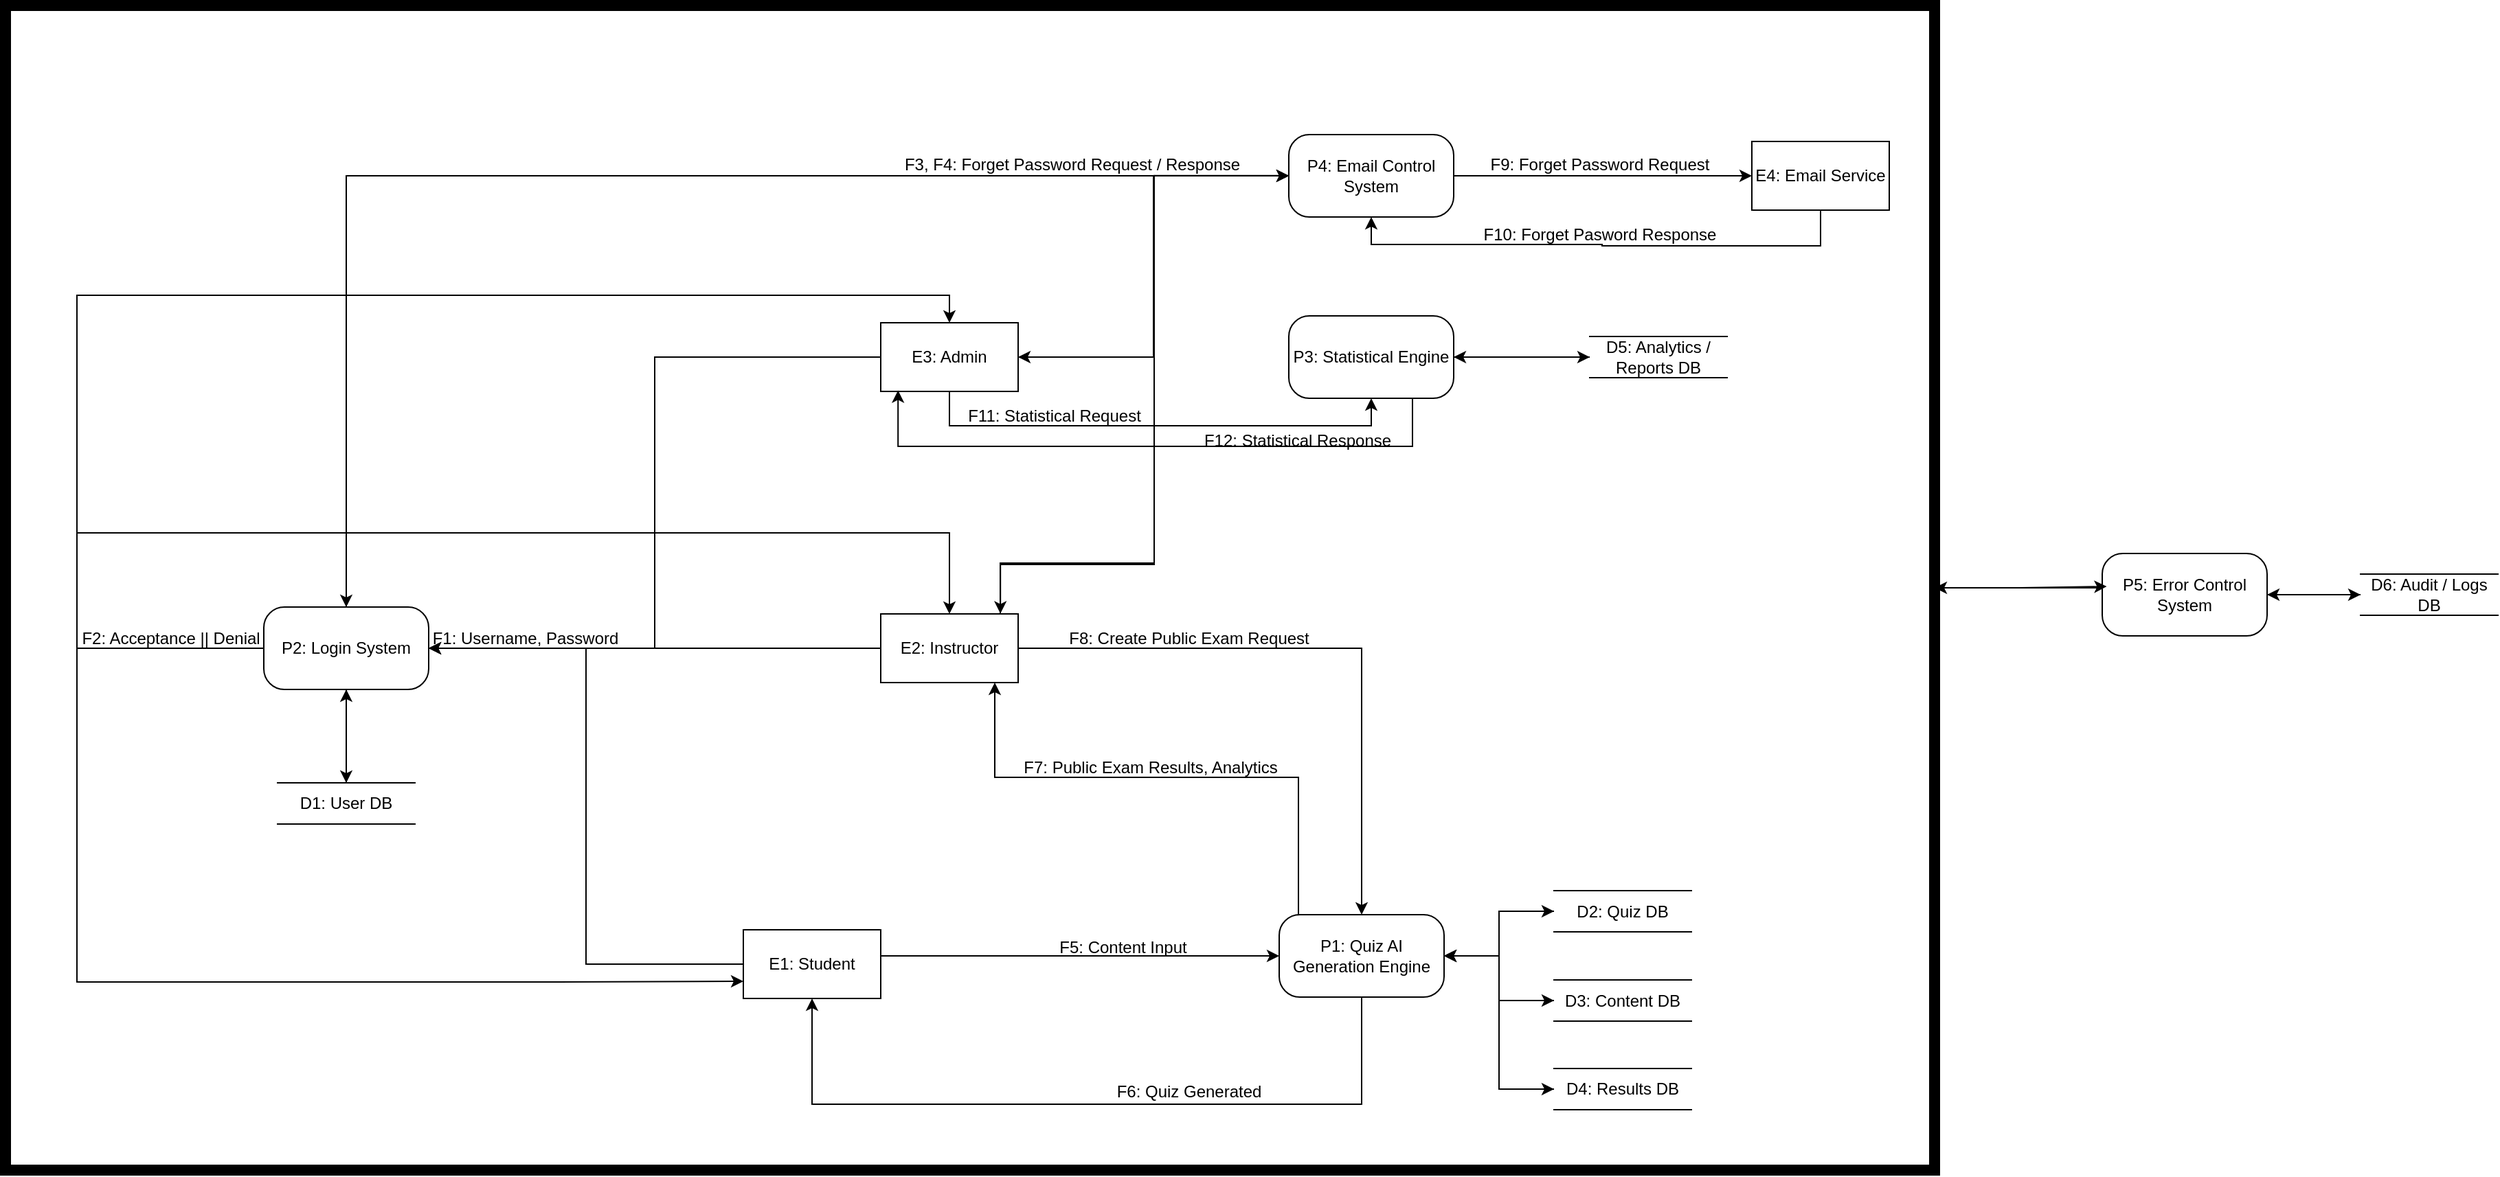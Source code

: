 <mxfile version="28.1.1">
  <diagram name="Page-1" id="53Vz7V2WIvHEj85jYSwh">
    <mxGraphModel dx="-426" dy="1060" grid="0" gridSize="10" guides="1" tooltips="1" connect="1" arrows="1" fold="1" page="0" pageScale="1" pageWidth="850" pageHeight="1100" background="light-dark(#ffffff, #828282)" math="0" shadow="0">
      <root>
        <mxCell id="0" />
        <mxCell id="1" parent="0" />
        <mxCell id="efHVlVSdLSlHBytCSXO4-125" style="edgeStyle=orthogonalEdgeStyle;rounded=0;orthogonalLoop=1;jettySize=auto;html=1;entryX=0;entryY=0.5;entryDx=0;entryDy=0;" edge="1" parent="1" source="efHVlVSdLSlHBytCSXO4-116" target="efHVlVSdLSlHBytCSXO4-120">
          <mxGeometry relative="1" as="geometry">
            <Array as="points">
              <mxPoint x="4408" y="1203" />
            </Array>
          </mxGeometry>
        </mxCell>
        <mxCell id="efHVlVSdLSlHBytCSXO4-149" style="edgeStyle=orthogonalEdgeStyle;rounded=0;orthogonalLoop=1;jettySize=auto;html=1;entryX=1;entryY=0.5;entryDx=0;entryDy=0;" edge="1" parent="1" source="efHVlVSdLSlHBytCSXO4-116" target="efHVlVSdLSlHBytCSXO4-121">
          <mxGeometry relative="1" as="geometry" />
        </mxCell>
        <mxCell id="efHVlVSdLSlHBytCSXO4-116" value="E1: Student" style="html=1;dashed=0;whiteSpace=wrap;" vertex="1" parent="1">
          <mxGeometry x="4235" y="1184" width="100" height="50" as="geometry" />
        </mxCell>
        <mxCell id="efHVlVSdLSlHBytCSXO4-139" style="edgeStyle=orthogonalEdgeStyle;rounded=0;orthogonalLoop=1;jettySize=auto;html=1;" edge="1" parent="1" source="efHVlVSdLSlHBytCSXO4-117" target="efHVlVSdLSlHBytCSXO4-120">
          <mxGeometry relative="1" as="geometry" />
        </mxCell>
        <mxCell id="efHVlVSdLSlHBytCSXO4-147" style="edgeStyle=orthogonalEdgeStyle;rounded=0;orthogonalLoop=1;jettySize=auto;html=1;" edge="1" parent="1" source="efHVlVSdLSlHBytCSXO4-117" target="efHVlVSdLSlHBytCSXO4-121">
          <mxGeometry relative="1" as="geometry" />
        </mxCell>
        <mxCell id="efHVlVSdLSlHBytCSXO4-159" style="edgeStyle=orthogonalEdgeStyle;rounded=0;orthogonalLoop=1;jettySize=auto;html=1;entryX=0;entryY=0.5;entryDx=0;entryDy=0;exitX=0.85;exitY=0.028;exitDx=0;exitDy=0;exitPerimeter=0;" edge="1" parent="1" source="efHVlVSdLSlHBytCSXO4-117" target="efHVlVSdLSlHBytCSXO4-122">
          <mxGeometry relative="1" as="geometry">
            <mxPoint x="4400" y="943" as="sourcePoint" />
            <Array as="points">
              <mxPoint x="4422" y="955" />
              <mxPoint x="4422" y="917" />
              <mxPoint x="4534" y="917" />
              <mxPoint x="4534" y="635" />
            </Array>
          </mxGeometry>
        </mxCell>
        <mxCell id="efHVlVSdLSlHBytCSXO4-117" value="E2: Instructor" style="html=1;dashed=0;whiteSpace=wrap;" vertex="1" parent="1">
          <mxGeometry x="4335" y="954" width="100" height="50" as="geometry" />
        </mxCell>
        <mxCell id="efHVlVSdLSlHBytCSXO4-148" style="edgeStyle=orthogonalEdgeStyle;rounded=0;orthogonalLoop=1;jettySize=auto;html=1;entryX=1;entryY=0.5;entryDx=0;entryDy=0;" edge="1" parent="1" source="efHVlVSdLSlHBytCSXO4-118" target="efHVlVSdLSlHBytCSXO4-121">
          <mxGeometry relative="1" as="geometry" />
        </mxCell>
        <mxCell id="efHVlVSdLSlHBytCSXO4-158" style="edgeStyle=orthogonalEdgeStyle;rounded=0;orthogonalLoop=1;jettySize=auto;html=1;entryX=0;entryY=0.5;entryDx=0;entryDy=0;" edge="1" parent="1" source="efHVlVSdLSlHBytCSXO4-118" target="efHVlVSdLSlHBytCSXO4-122">
          <mxGeometry relative="1" as="geometry" />
        </mxCell>
        <mxCell id="efHVlVSdLSlHBytCSXO4-170" style="edgeStyle=orthogonalEdgeStyle;rounded=0;orthogonalLoop=1;jettySize=auto;html=1;entryX=0.5;entryY=1;entryDx=0;entryDy=0;" edge="1" parent="1" source="efHVlVSdLSlHBytCSXO4-118" target="efHVlVSdLSlHBytCSXO4-123">
          <mxGeometry relative="1" as="geometry">
            <Array as="points">
              <mxPoint x="4385" y="817" />
              <mxPoint x="4692" y="817" />
            </Array>
          </mxGeometry>
        </mxCell>
        <mxCell id="efHVlVSdLSlHBytCSXO4-118" value="E3: Admin" style="html=1;dashed=0;whiteSpace=wrap;" vertex="1" parent="1">
          <mxGeometry x="4335" y="742" width="100" height="50" as="geometry" />
        </mxCell>
        <mxCell id="efHVlVSdLSlHBytCSXO4-167" style="edgeStyle=orthogonalEdgeStyle;rounded=0;orthogonalLoop=1;jettySize=auto;html=1;entryX=0.5;entryY=1;entryDx=0;entryDy=0;" edge="1" parent="1" source="efHVlVSdLSlHBytCSXO4-119" target="efHVlVSdLSlHBytCSXO4-122">
          <mxGeometry relative="1" as="geometry">
            <Array as="points">
              <mxPoint x="5019" y="686" />
              <mxPoint x="4860" y="686" />
              <mxPoint x="4692" y="685" />
            </Array>
          </mxGeometry>
        </mxCell>
        <mxCell id="efHVlVSdLSlHBytCSXO4-119" value="E4: Email Service" style="html=1;dashed=0;whiteSpace=wrap;" vertex="1" parent="1">
          <mxGeometry x="4969" y="610" width="100" height="50" as="geometry" />
        </mxCell>
        <mxCell id="efHVlVSdLSlHBytCSXO4-133" style="edgeStyle=orthogonalEdgeStyle;rounded=0;orthogonalLoop=1;jettySize=auto;html=1;entryX=0.5;entryY=1;entryDx=0;entryDy=0;" edge="1" parent="1" source="efHVlVSdLSlHBytCSXO4-120" target="efHVlVSdLSlHBytCSXO4-116">
          <mxGeometry relative="1" as="geometry">
            <Array as="points">
              <mxPoint x="4685" y="1311" />
              <mxPoint x="4285" y="1311" />
            </Array>
          </mxGeometry>
        </mxCell>
        <mxCell id="efHVlVSdLSlHBytCSXO4-184" style="edgeStyle=orthogonalEdgeStyle;rounded=0;orthogonalLoop=1;jettySize=auto;html=1;" edge="1" parent="1" source="efHVlVSdLSlHBytCSXO4-120" target="efHVlVSdLSlHBytCSXO4-175">
          <mxGeometry relative="1" as="geometry" />
        </mxCell>
        <mxCell id="efHVlVSdLSlHBytCSXO4-186" style="edgeStyle=orthogonalEdgeStyle;rounded=0;orthogonalLoop=1;jettySize=auto;html=1;" edge="1" parent="1" source="efHVlVSdLSlHBytCSXO4-120" target="efHVlVSdLSlHBytCSXO4-176">
          <mxGeometry relative="1" as="geometry" />
        </mxCell>
        <mxCell id="efHVlVSdLSlHBytCSXO4-189" style="edgeStyle=orthogonalEdgeStyle;rounded=0;orthogonalLoop=1;jettySize=auto;html=1;entryX=0;entryY=0.5;entryDx=0;entryDy=0;" edge="1" parent="1" source="efHVlVSdLSlHBytCSXO4-120" target="efHVlVSdLSlHBytCSXO4-177">
          <mxGeometry relative="1" as="geometry" />
        </mxCell>
        <mxCell id="efHVlVSdLSlHBytCSXO4-120" value="P1: Quiz AI Generation Engine" style="rounded=1;whiteSpace=wrap;html=1;arcSize=25;" vertex="1" parent="1">
          <mxGeometry x="4625" y="1173" width="120" height="60" as="geometry" />
        </mxCell>
        <mxCell id="efHVlVSdLSlHBytCSXO4-152" style="edgeStyle=orthogonalEdgeStyle;rounded=0;orthogonalLoop=1;jettySize=auto;html=1;entryX=0.5;entryY=0;entryDx=0;entryDy=0;" edge="1" parent="1" source="efHVlVSdLSlHBytCSXO4-121" target="efHVlVSdLSlHBytCSXO4-118">
          <mxGeometry relative="1" as="geometry">
            <Array as="points">
              <mxPoint x="3750" y="979" />
              <mxPoint x="3750" y="722" />
              <mxPoint x="4385" y="722" />
            </Array>
          </mxGeometry>
        </mxCell>
        <mxCell id="efHVlVSdLSlHBytCSXO4-153" style="edgeStyle=orthogonalEdgeStyle;rounded=0;orthogonalLoop=1;jettySize=auto;html=1;entryX=0;entryY=0.75;entryDx=0;entryDy=0;" edge="1" parent="1" source="efHVlVSdLSlHBytCSXO4-121" target="efHVlVSdLSlHBytCSXO4-116">
          <mxGeometry relative="1" as="geometry">
            <Array as="points">
              <mxPoint x="3750" y="979" />
              <mxPoint x="3750" y="1222" />
              <mxPoint x="4100" y="1222" />
            </Array>
          </mxGeometry>
        </mxCell>
        <mxCell id="efHVlVSdLSlHBytCSXO4-154" style="edgeStyle=orthogonalEdgeStyle;rounded=0;orthogonalLoop=1;jettySize=auto;html=1;entryX=0.5;entryY=0;entryDx=0;entryDy=0;" edge="1" parent="1" source="efHVlVSdLSlHBytCSXO4-121" target="efHVlVSdLSlHBytCSXO4-117">
          <mxGeometry relative="1" as="geometry">
            <Array as="points">
              <mxPoint x="3750" y="979" />
              <mxPoint x="3750" y="895" />
              <mxPoint x="4385" y="895" />
            </Array>
          </mxGeometry>
        </mxCell>
        <mxCell id="efHVlVSdLSlHBytCSXO4-157" style="edgeStyle=orthogonalEdgeStyle;rounded=0;orthogonalLoop=1;jettySize=auto;html=1;entryX=0;entryY=0.5;entryDx=0;entryDy=0;" edge="1" parent="1" source="efHVlVSdLSlHBytCSXO4-121" target="efHVlVSdLSlHBytCSXO4-122">
          <mxGeometry relative="1" as="geometry">
            <Array as="points">
              <mxPoint x="3946" y="635" />
            </Array>
          </mxGeometry>
        </mxCell>
        <mxCell id="efHVlVSdLSlHBytCSXO4-182" style="edgeStyle=orthogonalEdgeStyle;rounded=0;orthogonalLoop=1;jettySize=auto;html=1;entryX=0.5;entryY=0;entryDx=0;entryDy=0;" edge="1" parent="1" source="efHVlVSdLSlHBytCSXO4-121" target="efHVlVSdLSlHBytCSXO4-174">
          <mxGeometry relative="1" as="geometry" />
        </mxCell>
        <mxCell id="efHVlVSdLSlHBytCSXO4-121" value="P2: Login System" style="rounded=1;whiteSpace=wrap;html=1;arcSize=25;" vertex="1" parent="1">
          <mxGeometry x="3886" y="949" width="120" height="60" as="geometry" />
        </mxCell>
        <mxCell id="efHVlVSdLSlHBytCSXO4-162" style="edgeStyle=orthogonalEdgeStyle;rounded=0;orthogonalLoop=1;jettySize=auto;html=1;" edge="1" parent="1" source="efHVlVSdLSlHBytCSXO4-122" target="efHVlVSdLSlHBytCSXO4-121">
          <mxGeometry relative="1" as="geometry" />
        </mxCell>
        <mxCell id="efHVlVSdLSlHBytCSXO4-163" style="edgeStyle=orthogonalEdgeStyle;rounded=0;orthogonalLoop=1;jettySize=auto;html=1;entryX=1;entryY=0.5;entryDx=0;entryDy=0;" edge="1" parent="1" source="efHVlVSdLSlHBytCSXO4-122" target="efHVlVSdLSlHBytCSXO4-118">
          <mxGeometry relative="1" as="geometry" />
        </mxCell>
        <mxCell id="efHVlVSdLSlHBytCSXO4-164" style="edgeStyle=orthogonalEdgeStyle;rounded=0;orthogonalLoop=1;jettySize=auto;html=1;entryX=0.871;entryY=-0.004;entryDx=0;entryDy=0;entryPerimeter=0;" edge="1" parent="1" target="efHVlVSdLSlHBytCSXO4-117">
          <mxGeometry relative="1" as="geometry">
            <mxPoint x="4647" y="634.85" as="sourcePoint" />
            <mxPoint x="4422.6" y="954.0" as="targetPoint" />
            <Array as="points">
              <mxPoint x="4534" y="635" />
              <mxPoint x="4534" y="918" />
              <mxPoint x="4422" y="918" />
            </Array>
          </mxGeometry>
        </mxCell>
        <mxCell id="efHVlVSdLSlHBytCSXO4-166" style="edgeStyle=orthogonalEdgeStyle;rounded=0;orthogonalLoop=1;jettySize=auto;html=1;" edge="1" parent="1" source="efHVlVSdLSlHBytCSXO4-122" target="efHVlVSdLSlHBytCSXO4-119">
          <mxGeometry relative="1" as="geometry" />
        </mxCell>
        <mxCell id="efHVlVSdLSlHBytCSXO4-122" value="P4: Email Control System" style="rounded=1;whiteSpace=wrap;html=1;arcSize=25;" vertex="1" parent="1">
          <mxGeometry x="4632" y="605" width="120" height="60" as="geometry" />
        </mxCell>
        <mxCell id="efHVlVSdLSlHBytCSXO4-191" style="edgeStyle=orthogonalEdgeStyle;rounded=0;orthogonalLoop=1;jettySize=auto;html=1;" edge="1" parent="1" source="efHVlVSdLSlHBytCSXO4-123" target="efHVlVSdLSlHBytCSXO4-179">
          <mxGeometry relative="1" as="geometry" />
        </mxCell>
        <mxCell id="efHVlVSdLSlHBytCSXO4-123" value="P3: Statistical Engine" style="rounded=1;whiteSpace=wrap;html=1;arcSize=25;" vertex="1" parent="1">
          <mxGeometry x="4632" y="737" width="120" height="60" as="geometry" />
        </mxCell>
        <mxCell id="efHVlVSdLSlHBytCSXO4-132" value="F5: Content Input" style="text;html=1;align=center;verticalAlign=middle;resizable=0;points=[];autosize=1;strokeColor=none;fillColor=none;" vertex="1" parent="1">
          <mxGeometry x="4455" y="1184" width="111" height="26" as="geometry" />
        </mxCell>
        <mxCell id="efHVlVSdLSlHBytCSXO4-134" value="F6: Quiz Generated" style="text;html=1;align=center;verticalAlign=middle;resizable=0;points=[];autosize=1;strokeColor=none;fillColor=none;" vertex="1" parent="1">
          <mxGeometry x="4497" y="1289" width="123" height="26" as="geometry" />
        </mxCell>
        <mxCell id="efHVlVSdLSlHBytCSXO4-140" value="F8: Create Public Exam Request" style="text;html=1;align=center;verticalAlign=middle;resizable=0;points=[];autosize=1;strokeColor=none;fillColor=none;" vertex="1" parent="1">
          <mxGeometry x="4462" y="959" width="193" height="26" as="geometry" />
        </mxCell>
        <mxCell id="efHVlVSdLSlHBytCSXO4-141" style="edgeStyle=orthogonalEdgeStyle;rounded=0;orthogonalLoop=1;jettySize=auto;html=1;" edge="1" parent="1" source="efHVlVSdLSlHBytCSXO4-120" target="efHVlVSdLSlHBytCSXO4-117">
          <mxGeometry relative="1" as="geometry">
            <mxPoint x="4418" y="1008" as="targetPoint" />
            <Array as="points">
              <mxPoint x="4639" y="1073" />
              <mxPoint x="4418" y="1073" />
            </Array>
          </mxGeometry>
        </mxCell>
        <mxCell id="efHVlVSdLSlHBytCSXO4-142" value="F7: Public Exam Results, Analytics" style="text;html=1;align=center;verticalAlign=middle;resizable=0;points=[];autosize=1;strokeColor=none;fillColor=none;" vertex="1" parent="1">
          <mxGeometry x="4429" y="1053" width="203" height="26" as="geometry" />
        </mxCell>
        <mxCell id="efHVlVSdLSlHBytCSXO4-150" value="F1: Username, Password" style="text;html=1;align=center;verticalAlign=middle;resizable=0;points=[];autosize=1;strokeColor=none;fillColor=none;" vertex="1" parent="1">
          <mxGeometry x="3999" y="959" width="153" height="26" as="geometry" />
        </mxCell>
        <mxCell id="efHVlVSdLSlHBytCSXO4-156" value="F2: Acceptance || Denial" style="text;html=1;align=center;verticalAlign=middle;resizable=0;points=[];autosize=1;strokeColor=none;fillColor=none;" vertex="1" parent="1">
          <mxGeometry x="3744" y="959" width="148" height="26" as="geometry" />
        </mxCell>
        <mxCell id="efHVlVSdLSlHBytCSXO4-165" value="F3, F4: Forget Password Request / Response" style="text;html=1;align=center;verticalAlign=middle;resizable=0;points=[];autosize=1;strokeColor=none;fillColor=none;" vertex="1" parent="1">
          <mxGeometry x="4343" y="614" width="262" height="26" as="geometry" />
        </mxCell>
        <mxCell id="efHVlVSdLSlHBytCSXO4-168" value="F9: Forget Password Request" style="text;html=1;align=center;verticalAlign=middle;resizable=0;points=[];autosize=1;strokeColor=none;fillColor=none;" vertex="1" parent="1">
          <mxGeometry x="4769" y="614" width="177" height="26" as="geometry" />
        </mxCell>
        <mxCell id="efHVlVSdLSlHBytCSXO4-169" value="F10: Forget Pasword Response" style="text;html=1;align=center;verticalAlign=middle;resizable=0;points=[];autosize=1;strokeColor=none;fillColor=none;" vertex="1" parent="1">
          <mxGeometry x="4764" y="665" width="187" height="26" as="geometry" />
        </mxCell>
        <mxCell id="efHVlVSdLSlHBytCSXO4-171" style="edgeStyle=orthogonalEdgeStyle;rounded=0;orthogonalLoop=1;jettySize=auto;html=1;exitX=0.75;exitY=1;exitDx=0;exitDy=0;entryX=0.126;entryY=0.984;entryDx=0;entryDy=0;entryPerimeter=0;" edge="1" parent="1" source="efHVlVSdLSlHBytCSXO4-123" target="efHVlVSdLSlHBytCSXO4-118">
          <mxGeometry relative="1" as="geometry">
            <Array as="points">
              <mxPoint x="4722" y="832" />
              <mxPoint x="4348" y="832" />
            </Array>
          </mxGeometry>
        </mxCell>
        <mxCell id="efHVlVSdLSlHBytCSXO4-172" value="F11: Statistical Request" style="text;html=1;align=center;verticalAlign=middle;resizable=0;points=[];autosize=1;strokeColor=none;fillColor=none;" vertex="1" parent="1">
          <mxGeometry x="4389" y="797" width="144" height="26" as="geometry" />
        </mxCell>
        <mxCell id="efHVlVSdLSlHBytCSXO4-173" value="F12: Statistical Response" style="text;html=1;align=center;verticalAlign=middle;resizable=0;points=[];autosize=1;strokeColor=none;fillColor=none;" vertex="1" parent="1">
          <mxGeometry x="4561" y="815" width="154" height="26" as="geometry" />
        </mxCell>
        <mxCell id="efHVlVSdLSlHBytCSXO4-183" style="edgeStyle=orthogonalEdgeStyle;rounded=0;orthogonalLoop=1;jettySize=auto;html=1;entryX=0.5;entryY=1;entryDx=0;entryDy=0;" edge="1" parent="1" source="efHVlVSdLSlHBytCSXO4-174" target="efHVlVSdLSlHBytCSXO4-121">
          <mxGeometry relative="1" as="geometry" />
        </mxCell>
        <mxCell id="efHVlVSdLSlHBytCSXO4-174" value="D1: User DB" style="html=1;dashed=0;whiteSpace=wrap;shape=partialRectangle;right=0;left=0;" vertex="1" parent="1">
          <mxGeometry x="3896" y="1077" width="100" height="30" as="geometry" />
        </mxCell>
        <mxCell id="efHVlVSdLSlHBytCSXO4-185" style="edgeStyle=orthogonalEdgeStyle;rounded=0;orthogonalLoop=1;jettySize=auto;html=1;" edge="1" parent="1" source="efHVlVSdLSlHBytCSXO4-175" target="efHVlVSdLSlHBytCSXO4-120">
          <mxGeometry relative="1" as="geometry" />
        </mxCell>
        <mxCell id="efHVlVSdLSlHBytCSXO4-175" value="D2: Quiz DB" style="html=1;dashed=0;whiteSpace=wrap;shape=partialRectangle;right=0;left=0;" vertex="1" parent="1">
          <mxGeometry x="4825" y="1155.5" width="100" height="30" as="geometry" />
        </mxCell>
        <mxCell id="efHVlVSdLSlHBytCSXO4-187" style="edgeStyle=orthogonalEdgeStyle;rounded=0;orthogonalLoop=1;jettySize=auto;html=1;entryX=1;entryY=0.5;entryDx=0;entryDy=0;" edge="1" parent="1" source="efHVlVSdLSlHBytCSXO4-176" target="efHVlVSdLSlHBytCSXO4-120">
          <mxGeometry relative="1" as="geometry" />
        </mxCell>
        <mxCell id="efHVlVSdLSlHBytCSXO4-176" value="D3: Content DB" style="html=1;dashed=0;whiteSpace=wrap;shape=partialRectangle;right=0;left=0;" vertex="1" parent="1">
          <mxGeometry x="4825" y="1220.5" width="100" height="30" as="geometry" />
        </mxCell>
        <mxCell id="efHVlVSdLSlHBytCSXO4-188" style="edgeStyle=orthogonalEdgeStyle;rounded=0;orthogonalLoop=1;jettySize=auto;html=1;entryX=1;entryY=0.5;entryDx=0;entryDy=0;" edge="1" parent="1" source="efHVlVSdLSlHBytCSXO4-177" target="efHVlVSdLSlHBytCSXO4-120">
          <mxGeometry relative="1" as="geometry" />
        </mxCell>
        <mxCell id="efHVlVSdLSlHBytCSXO4-177" value="D4: Results DB" style="html=1;dashed=0;whiteSpace=wrap;shape=partialRectangle;right=0;left=0;" vertex="1" parent="1">
          <mxGeometry x="4825" y="1285" width="100" height="30" as="geometry" />
        </mxCell>
        <mxCell id="efHVlVSdLSlHBytCSXO4-190" style="edgeStyle=orthogonalEdgeStyle;rounded=0;orthogonalLoop=1;jettySize=auto;html=1;" edge="1" parent="1" source="efHVlVSdLSlHBytCSXO4-179" target="efHVlVSdLSlHBytCSXO4-123">
          <mxGeometry relative="1" as="geometry" />
        </mxCell>
        <mxCell id="efHVlVSdLSlHBytCSXO4-179" value="D5: Analytics / Reports DB" style="html=1;dashed=0;whiteSpace=wrap;shape=partialRectangle;right=0;left=0;" vertex="1" parent="1">
          <mxGeometry x="4851" y="752" width="100" height="30" as="geometry" />
        </mxCell>
        <mxCell id="efHVlVSdLSlHBytCSXO4-193" style="edgeStyle=orthogonalEdgeStyle;rounded=0;orthogonalLoop=1;jettySize=auto;html=1;" edge="1" parent="1" source="efHVlVSdLSlHBytCSXO4-181" target="efHVlVSdLSlHBytCSXO4-192">
          <mxGeometry relative="1" as="geometry" />
        </mxCell>
        <mxCell id="efHVlVSdLSlHBytCSXO4-181" value="D6: Audit / Logs DB" style="html=1;dashed=0;whiteSpace=wrap;shape=partialRectangle;right=0;left=0;" vertex="1" parent="1">
          <mxGeometry x="5412" y="925" width="100" height="30" as="geometry" />
        </mxCell>
        <mxCell id="efHVlVSdLSlHBytCSXO4-195" style="edgeStyle=orthogonalEdgeStyle;rounded=0;orthogonalLoop=1;jettySize=auto;html=1;" edge="1" parent="1" source="efHVlVSdLSlHBytCSXO4-192" target="efHVlVSdLSlHBytCSXO4-181">
          <mxGeometry relative="1" as="geometry" />
        </mxCell>
        <mxCell id="efHVlVSdLSlHBytCSXO4-202" style="edgeStyle=orthogonalEdgeStyle;rounded=0;orthogonalLoop=1;jettySize=auto;html=1;entryX=1;entryY=0.5;entryDx=0;entryDy=0;" edge="1" parent="1" source="efHVlVSdLSlHBytCSXO4-192" target="efHVlVSdLSlHBytCSXO4-197">
          <mxGeometry relative="1" as="geometry">
            <Array as="points">
              <mxPoint x="5302" y="934" />
            </Array>
          </mxGeometry>
        </mxCell>
        <mxCell id="efHVlVSdLSlHBytCSXO4-192" value="P5: Error Control System" style="rounded=1;whiteSpace=wrap;html=1;arcSize=25;" vertex="1" parent="1">
          <mxGeometry x="5224" y="910" width="120" height="60" as="geometry" />
        </mxCell>
        <mxCell id="efHVlVSdLSlHBytCSXO4-197" value="" style="whiteSpace=wrap;html=1;fillColor=none;strokeWidth=8;" vertex="1" parent="1">
          <mxGeometry x="3698" y="511" width="1404" height="848" as="geometry" />
        </mxCell>
        <mxCell id="efHVlVSdLSlHBytCSXO4-201" style="edgeStyle=orthogonalEdgeStyle;rounded=0;orthogonalLoop=1;jettySize=auto;html=1;entryX=0.027;entryY=0.401;entryDx=0;entryDy=0;entryPerimeter=0;" edge="1" parent="1" source="efHVlVSdLSlHBytCSXO4-197" target="efHVlVSdLSlHBytCSXO4-192">
          <mxGeometry relative="1" as="geometry" />
        </mxCell>
      </root>
    </mxGraphModel>
  </diagram>
</mxfile>
